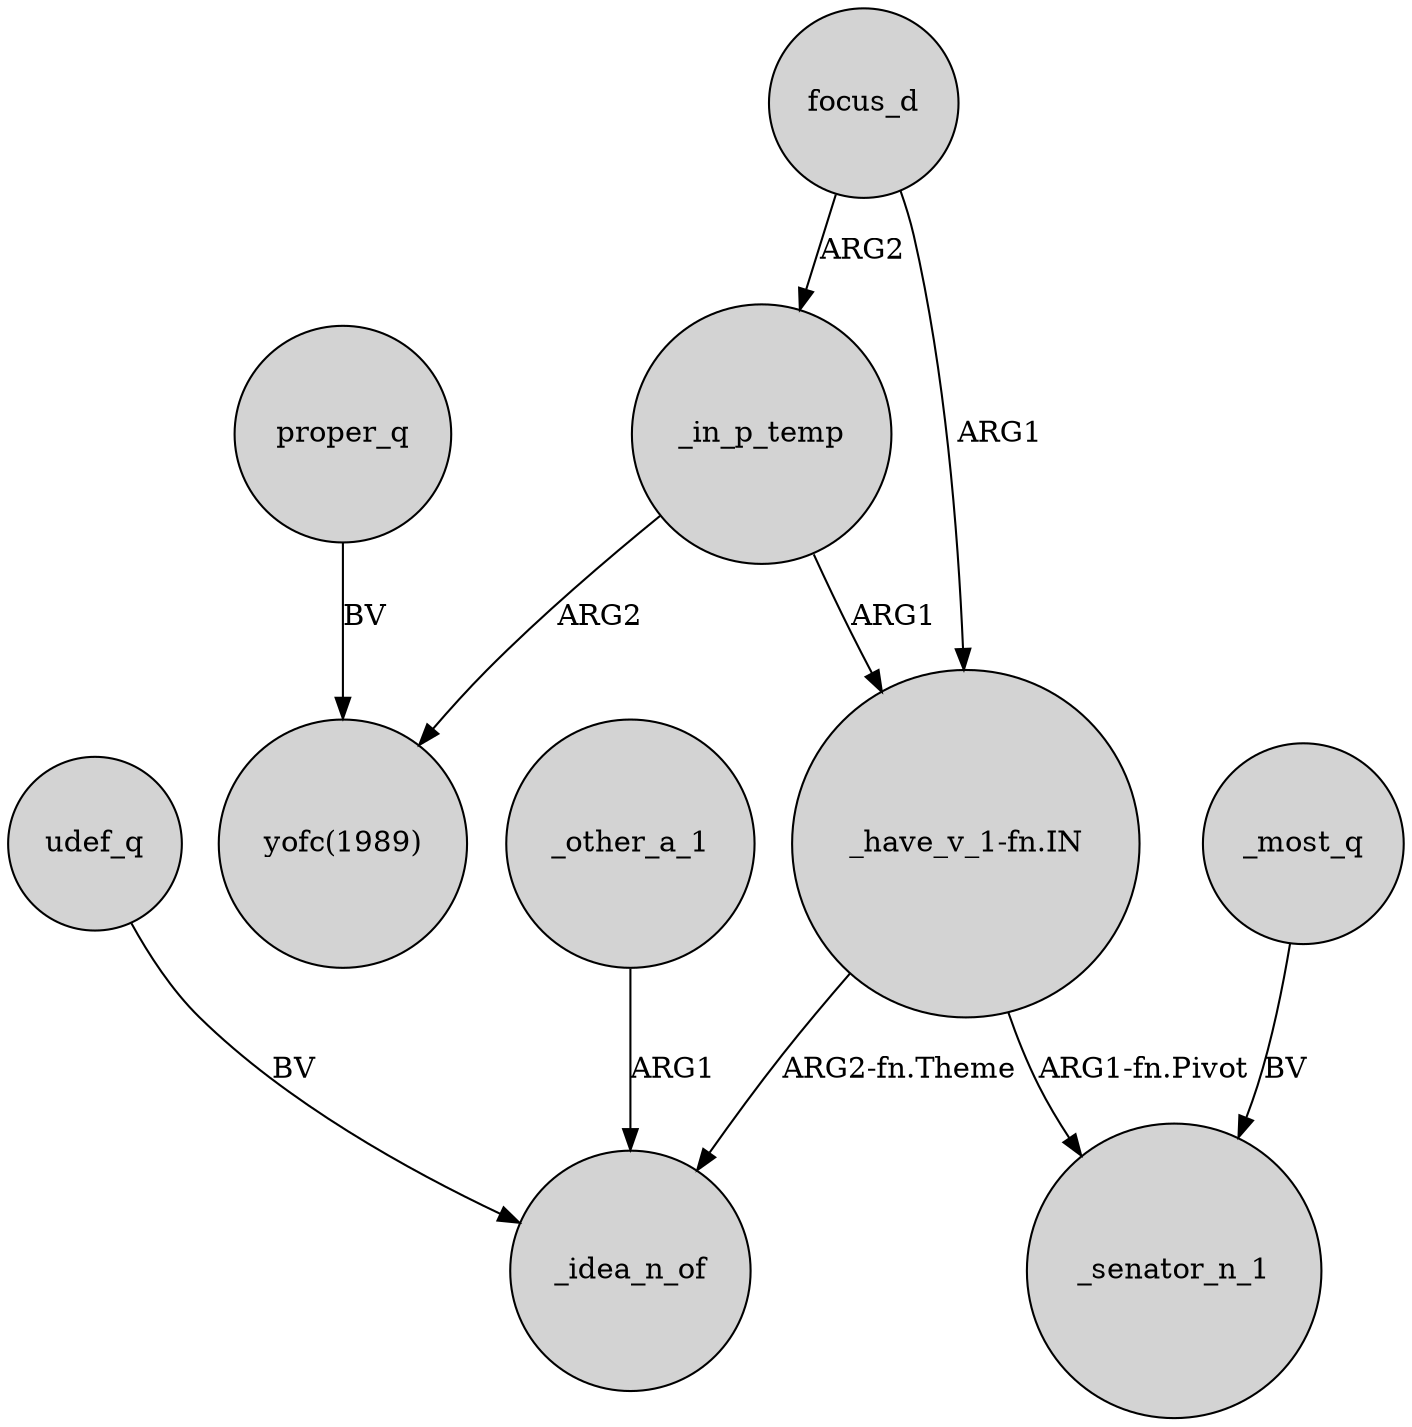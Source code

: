 digraph {
	node [shape=circle style=filled]
	focus_d -> "_have_v_1-fn.IN" [label=ARG1]
	_in_p_temp -> "_have_v_1-fn.IN" [label=ARG1]
	"_have_v_1-fn.IN" -> _idea_n_of [label="ARG2-fn.Theme"]
	_in_p_temp -> "yofc(1989)" [label=ARG2]
	focus_d -> _in_p_temp [label=ARG2]
	"_have_v_1-fn.IN" -> _senator_n_1 [label="ARG1-fn.Pivot"]
	udef_q -> _idea_n_of [label=BV]
	proper_q -> "yofc(1989)" [label=BV]
	_most_q -> _senator_n_1 [label=BV]
	_other_a_1 -> _idea_n_of [label=ARG1]
}
